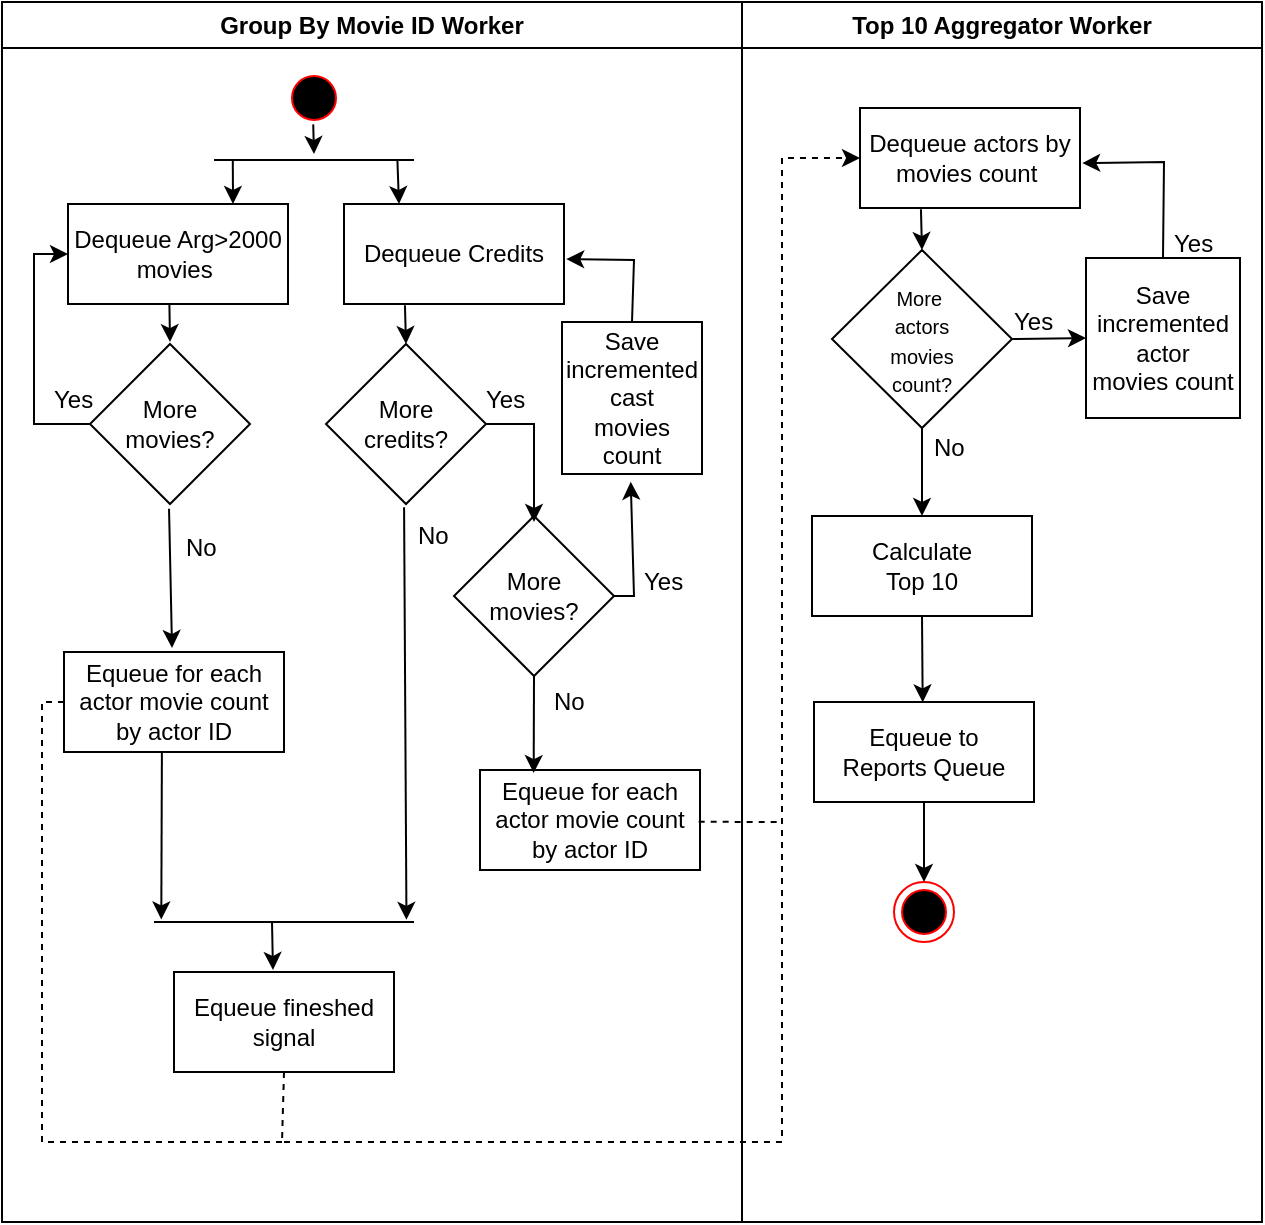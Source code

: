 <mxfile version="26.0.16" pages="3">
  <diagram name="4_Top_10_actors" id="FiuQ8svoyQ3CGZMIoXjR">
    <mxGraphModel dx="2261" dy="835" grid="1" gridSize="10" guides="1" tooltips="1" connect="1" arrows="1" fold="1" page="1" pageScale="1" pageWidth="827" pageHeight="1169" math="0" shadow="0">
      <root>
        <mxCell id="0" />
        <mxCell id="1" parent="0" />
        <mxCell id="JtXjp0ilDM0jRoYNNazb-1" value="Group By Movie ID Worker" style="swimlane;whiteSpace=wrap;html=1;" parent="1" vertex="1">
          <mxGeometry x="-720" y="60" width="370" height="610" as="geometry" />
        </mxCell>
        <mxCell id="JtXjp0ilDM0jRoYNNazb-3" value="" style="ellipse;html=1;shape=startState;fillColor=#000000;strokeColor=#ff0000;" parent="JtXjp0ilDM0jRoYNNazb-1" vertex="1">
          <mxGeometry x="141" y="33" width="30" height="30" as="geometry" />
        </mxCell>
        <mxCell id="JtXjp0ilDM0jRoYNNazb-7" value="" style="line;strokeWidth=1;fillColor=none;align=left;verticalAlign=middle;spacingTop=-1;spacingLeft=3;spacingRight=3;rotatable=0;labelPosition=right;points=[];portConstraint=eastwest;strokeColor=inherit;" parent="JtXjp0ilDM0jRoYNNazb-1" vertex="1">
          <mxGeometry x="106" y="75" width="100" height="8" as="geometry" />
        </mxCell>
        <mxCell id="JtXjp0ilDM0jRoYNNazb-9" value="" style="endArrow=classic;html=1;rounded=0;exitX=0.487;exitY=0.94;exitDx=0;exitDy=0;exitPerimeter=0;entryX=0.5;entryY=0.125;entryDx=0;entryDy=0;entryPerimeter=0;" parent="JtXjp0ilDM0jRoYNNazb-1" source="JtXjp0ilDM0jRoYNNazb-3" target="JtXjp0ilDM0jRoYNNazb-7" edge="1">
          <mxGeometry width="50" height="50" relative="1" as="geometry">
            <mxPoint x="186" y="180" as="sourcePoint" />
            <mxPoint x="236" y="130" as="targetPoint" />
          </mxGeometry>
        </mxCell>
        <mxCell id="JtXjp0ilDM0jRoYNNazb-10" value="Dequeue Arg&amp;gt;2000&lt;div&gt;movies&amp;nbsp;&lt;/div&gt;" style="html=1;whiteSpace=wrap;" parent="JtXjp0ilDM0jRoYNNazb-1" vertex="1">
          <mxGeometry x="33" y="101" width="110" height="50" as="geometry" />
        </mxCell>
        <mxCell id="JtXjp0ilDM0jRoYNNazb-11" value="Dequeue Credits" style="html=1;whiteSpace=wrap;" parent="JtXjp0ilDM0jRoYNNazb-1" vertex="1">
          <mxGeometry x="171" y="101" width="110" height="50" as="geometry" />
        </mxCell>
        <mxCell id="JtXjp0ilDM0jRoYNNazb-12" value="" style="endArrow=classic;html=1;rounded=0;exitX=0.094;exitY=0.5;exitDx=0;exitDy=0;exitPerimeter=0;entryX=0.75;entryY=0;entryDx=0;entryDy=0;" parent="JtXjp0ilDM0jRoYNNazb-1" source="JtXjp0ilDM0jRoYNNazb-7" target="JtXjp0ilDM0jRoYNNazb-10" edge="1">
          <mxGeometry width="50" height="50" relative="1" as="geometry">
            <mxPoint x="286" y="150" as="sourcePoint" />
            <mxPoint x="336" y="100" as="targetPoint" />
          </mxGeometry>
        </mxCell>
        <mxCell id="JtXjp0ilDM0jRoYNNazb-13" value="" style="endArrow=classic;html=1;rounded=0;entryX=0.25;entryY=0;entryDx=0;entryDy=0;exitX=0.927;exitY=0.519;exitDx=0;exitDy=0;exitPerimeter=0;" parent="JtXjp0ilDM0jRoYNNazb-1" target="JtXjp0ilDM0jRoYNNazb-11" edge="1">
          <mxGeometry width="50" height="50" relative="1" as="geometry">
            <mxPoint x="197.7" y="79.152" as="sourcePoint" />
            <mxPoint x="204" y="100" as="targetPoint" />
          </mxGeometry>
        </mxCell>
        <mxCell id="JtXjp0ilDM0jRoYNNazb-16" value="More&lt;br&gt;&lt;div&gt;&lt;span style=&quot;background-color: transparent; color: light-dark(rgb(0, 0, 0), rgb(255, 255, 255));&quot;&gt;credits?&lt;/span&gt;&lt;/div&gt;" style="rhombus;whiteSpace=wrap;html=1;" parent="JtXjp0ilDM0jRoYNNazb-1" vertex="1">
          <mxGeometry x="162" y="171" width="80" height="80" as="geometry" />
        </mxCell>
        <mxCell id="JtXjp0ilDM0jRoYNNazb-17" value="More&lt;div&gt;movies?&lt;/div&gt;" style="rhombus;whiteSpace=wrap;html=1;" parent="JtXjp0ilDM0jRoYNNazb-1" vertex="1">
          <mxGeometry x="44" y="171" width="80" height="80" as="geometry" />
        </mxCell>
        <mxCell id="JtXjp0ilDM0jRoYNNazb-15" value="" style="endArrow=classic;html=1;rounded=0;exitX=0.461;exitY=1.007;exitDx=0;exitDy=0;exitPerimeter=0;entryX=0.5;entryY=-0.012;entryDx=0;entryDy=0;entryPerimeter=0;" parent="JtXjp0ilDM0jRoYNNazb-1" source="JtXjp0ilDM0jRoYNNazb-10" target="JtXjp0ilDM0jRoYNNazb-17" edge="1">
          <mxGeometry width="50" height="50" relative="1" as="geometry">
            <mxPoint x="101" y="240" as="sourcePoint" />
            <mxPoint x="84" y="175.3" as="targetPoint" />
          </mxGeometry>
        </mxCell>
        <mxCell id="JtXjp0ilDM0jRoYNNazb-18" value="" style="endArrow=classic;html=1;rounded=0;exitX=0.277;exitY=1.012;exitDx=0;exitDy=0;exitPerimeter=0;entryX=0.5;entryY=0;entryDx=0;entryDy=0;" parent="JtXjp0ilDM0jRoYNNazb-1" source="JtXjp0ilDM0jRoYNNazb-11" target="JtXjp0ilDM0jRoYNNazb-16" edge="1">
          <mxGeometry width="50" height="50" relative="1" as="geometry">
            <mxPoint x="222.69" y="152" as="sourcePoint" />
            <mxPoint x="223.32" y="171" as="targetPoint" />
          </mxGeometry>
        </mxCell>
        <mxCell id="JtXjp0ilDM0jRoYNNazb-20" value="&lt;div&gt;Save&lt;/div&gt;incremented&lt;div&gt;cast&lt;/div&gt;&lt;div&gt;movies count&lt;/div&gt;" style="rounded=0;whiteSpace=wrap;html=1;" parent="JtXjp0ilDM0jRoYNNazb-1" vertex="1">
          <mxGeometry x="280" y="160" width="70" height="76" as="geometry" />
        </mxCell>
        <mxCell id="JtXjp0ilDM0jRoYNNazb-21" value="" style="endArrow=classic;html=1;rounded=0;exitX=1;exitY=0.5;exitDx=0;exitDy=0;entryX=0.491;entryY=1.051;entryDx=0;entryDy=0;entryPerimeter=0;" parent="JtXjp0ilDM0jRoYNNazb-1" source="JtXjp0ilDM0jRoYNNazb-24" target="JtXjp0ilDM0jRoYNNazb-20" edge="1">
          <mxGeometry width="50" height="50" relative="1" as="geometry">
            <mxPoint x="166" y="250" as="sourcePoint" />
            <mxPoint x="216" y="200" as="targetPoint" />
            <Array as="points">
              <mxPoint x="316" y="297" />
            </Array>
          </mxGeometry>
        </mxCell>
        <mxCell id="JtXjp0ilDM0jRoYNNazb-22" value="" style="endArrow=classic;html=1;rounded=0;exitX=0.5;exitY=0;exitDx=0;exitDy=0;entryX=1.01;entryY=0.551;entryDx=0;entryDy=0;entryPerimeter=0;" parent="JtXjp0ilDM0jRoYNNazb-1" source="JtXjp0ilDM0jRoYNNazb-20" target="JtXjp0ilDM0jRoYNNazb-11" edge="1">
          <mxGeometry width="50" height="50" relative="1" as="geometry">
            <mxPoint x="166" y="250" as="sourcePoint" />
            <mxPoint x="216" y="200" as="targetPoint" />
            <Array as="points">
              <mxPoint x="316" y="129" />
            </Array>
          </mxGeometry>
        </mxCell>
        <mxCell id="JtXjp0ilDM0jRoYNNazb-24" value="More&lt;div&gt;movies?&lt;/div&gt;" style="rhombus;whiteSpace=wrap;html=1;" parent="JtXjp0ilDM0jRoYNNazb-1" vertex="1">
          <mxGeometry x="226" y="257" width="80" height="80" as="geometry" />
        </mxCell>
        <mxCell id="JtXjp0ilDM0jRoYNNazb-26" value="Equeue for each actor movie count&lt;div&gt;by actor ID&lt;/div&gt;" style="html=1;whiteSpace=wrap;" parent="JtXjp0ilDM0jRoYNNazb-1" vertex="1">
          <mxGeometry x="31" y="325" width="110" height="50" as="geometry" />
        </mxCell>
        <mxCell id="JtXjp0ilDM0jRoYNNazb-27" value="" style="endArrow=classic;html=1;rounded=0;exitX=0.494;exitY=1.03;exitDx=0;exitDy=0;exitPerimeter=0;entryX=0.491;entryY=-0.04;entryDx=0;entryDy=0;entryPerimeter=0;" parent="JtXjp0ilDM0jRoYNNazb-1" source="JtXjp0ilDM0jRoYNNazb-17" target="JtXjp0ilDM0jRoYNNazb-26" edge="1">
          <mxGeometry width="50" height="50" relative="1" as="geometry">
            <mxPoint x="216" y="320" as="sourcePoint" />
            <mxPoint x="266" y="270" as="targetPoint" />
          </mxGeometry>
        </mxCell>
        <mxCell id="JtXjp0ilDM0jRoYNNazb-28" value="" style="endArrow=classic;html=1;rounded=0;exitX=0;exitY=0.5;exitDx=0;exitDy=0;entryX=0;entryY=0.5;entryDx=0;entryDy=0;" parent="JtXjp0ilDM0jRoYNNazb-1" source="JtXjp0ilDM0jRoYNNazb-17" target="JtXjp0ilDM0jRoYNNazb-10" edge="1">
          <mxGeometry width="50" height="50" relative="1" as="geometry">
            <mxPoint x="156" y="230" as="sourcePoint" />
            <mxPoint x="206" y="180" as="targetPoint" />
            <Array as="points">
              <mxPoint x="16" y="211" />
              <mxPoint x="16" y="126" />
            </Array>
          </mxGeometry>
        </mxCell>
        <mxCell id="JtXjp0ilDM0jRoYNNazb-29" value="" style="endArrow=classic;html=1;rounded=0;exitX=1;exitY=0.5;exitDx=0;exitDy=0;" parent="JtXjp0ilDM0jRoYNNazb-1" source="JtXjp0ilDM0jRoYNNazb-16" edge="1">
          <mxGeometry width="50" height="50" relative="1" as="geometry">
            <mxPoint x="166" y="290" as="sourcePoint" />
            <mxPoint x="266" y="260" as="targetPoint" />
            <Array as="points">
              <mxPoint x="266" y="211" />
            </Array>
          </mxGeometry>
        </mxCell>
        <mxCell id="JtXjp0ilDM0jRoYNNazb-30" value="Equeue for each actor movie count&lt;div&gt;by actor ID&lt;/div&gt;" style="html=1;whiteSpace=wrap;" parent="JtXjp0ilDM0jRoYNNazb-1" vertex="1">
          <mxGeometry x="239" y="384" width="110" height="50" as="geometry" />
        </mxCell>
        <mxCell id="JtXjp0ilDM0jRoYNNazb-31" value="" style="endArrow=classic;html=1;rounded=0;exitX=0.5;exitY=1;exitDx=0;exitDy=0;entryX=0.244;entryY=0.031;entryDx=0;entryDy=0;entryPerimeter=0;" parent="JtXjp0ilDM0jRoYNNazb-1" target="JtXjp0ilDM0jRoYNNazb-30" edge="1">
          <mxGeometry width="50" height="50" relative="1" as="geometry">
            <mxPoint x="266" y="337" as="sourcePoint" />
            <mxPoint x="253.5" y="387" as="targetPoint" />
          </mxGeometry>
        </mxCell>
        <mxCell id="JtXjp0ilDM0jRoYNNazb-33" value="" style="endArrow=classic;html=1;rounded=0;exitX=0.445;exitY=0.999;exitDx=0;exitDy=0;exitPerimeter=0;entryX=0.028;entryY=0.343;entryDx=0;entryDy=0;entryPerimeter=0;" parent="JtXjp0ilDM0jRoYNNazb-1" source="JtXjp0ilDM0jRoYNNazb-26" target="JtXjp0ilDM0jRoYNNazb-34" edge="1">
          <mxGeometry width="50" height="50" relative="1" as="geometry">
            <mxPoint x="79.24" y="437" as="sourcePoint" />
            <mxPoint x="76" y="450" as="targetPoint" />
          </mxGeometry>
        </mxCell>
        <mxCell id="JtXjp0ilDM0jRoYNNazb-34" value="" style="line;strokeWidth=1;fillColor=none;align=left;verticalAlign=middle;spacingTop=-1;spacingLeft=3;spacingRight=3;rotatable=0;labelPosition=right;points=[];portConstraint=eastwest;strokeColor=inherit;" parent="JtXjp0ilDM0jRoYNNazb-1" vertex="1">
          <mxGeometry x="76" y="456" width="130" height="8" as="geometry" />
        </mxCell>
        <mxCell id="JtXjp0ilDM0jRoYNNazb-32" value="" style="endArrow=classic;html=1;rounded=0;exitX=0.488;exitY=1.021;exitDx=0;exitDy=0;exitPerimeter=0;entryX=0.971;entryY=0.363;entryDx=0;entryDy=0;entryPerimeter=0;" parent="JtXjp0ilDM0jRoYNNazb-1" source="JtXjp0ilDM0jRoYNNazb-16" target="JtXjp0ilDM0jRoYNNazb-34" edge="1">
          <mxGeometry width="50" height="50" relative="1" as="geometry">
            <mxPoint x="186" y="370" as="sourcePoint" />
            <mxPoint x="202" y="460.46" as="targetPoint" />
          </mxGeometry>
        </mxCell>
        <mxCell id="JtXjp0ilDM0jRoYNNazb-35" value="Equeue fineshed&lt;br&gt;&lt;div&gt;signal&lt;/div&gt;" style="html=1;whiteSpace=wrap;" parent="JtXjp0ilDM0jRoYNNazb-1" vertex="1">
          <mxGeometry x="86" y="485" width="110" height="50" as="geometry" />
        </mxCell>
        <mxCell id="JtXjp0ilDM0jRoYNNazb-36" value="" style="endArrow=classic;html=1;rounded=0;entryX=0.45;entryY=-0.02;entryDx=0;entryDy=0;entryPerimeter=0;" parent="JtXjp0ilDM0jRoYNNazb-1" edge="1">
          <mxGeometry width="50" height="50" relative="1" as="geometry">
            <mxPoint x="135" y="460" as="sourcePoint" />
            <mxPoint x="135.5" y="484.0" as="targetPoint" />
          </mxGeometry>
        </mxCell>
        <mxCell id="JtXjp0ilDM0jRoYNNazb-58" value="Yes" style="text;strokeColor=none;fillColor=none;align=left;verticalAlign=middle;spacingLeft=4;spacingRight=4;overflow=hidden;points=[[0,0.5],[1,0.5]];portConstraint=eastwest;rotatable=0;whiteSpace=wrap;html=1;" parent="JtXjp0ilDM0jRoYNNazb-1" vertex="1">
          <mxGeometry x="236" y="189.5" width="34" height="17" as="geometry" />
        </mxCell>
        <mxCell id="JtXjp0ilDM0jRoYNNazb-59" value="Yes" style="text;strokeColor=none;fillColor=none;align=left;verticalAlign=middle;spacingLeft=4;spacingRight=4;overflow=hidden;points=[[0,0.5],[1,0.5]];portConstraint=eastwest;rotatable=0;whiteSpace=wrap;html=1;" parent="JtXjp0ilDM0jRoYNNazb-1" vertex="1">
          <mxGeometry x="315" y="280" width="34" height="17" as="geometry" />
        </mxCell>
        <mxCell id="JtXjp0ilDM0jRoYNNazb-60" value="Yes" style="text;strokeColor=none;fillColor=none;align=left;verticalAlign=middle;spacingLeft=4;spacingRight=4;overflow=hidden;points=[[0,0.5],[1,0.5]];portConstraint=eastwest;rotatable=0;whiteSpace=wrap;html=1;" parent="JtXjp0ilDM0jRoYNNazb-1" vertex="1">
          <mxGeometry x="20" y="189.5" width="34" height="17" as="geometry" />
        </mxCell>
        <mxCell id="JtXjp0ilDM0jRoYNNazb-64" value="No" style="text;strokeColor=none;fillColor=none;align=left;verticalAlign=middle;spacingLeft=4;spacingRight=4;overflow=hidden;points=[[0,0.5],[1,0.5]];portConstraint=eastwest;rotatable=0;whiteSpace=wrap;html=1;" parent="JtXjp0ilDM0jRoYNNazb-1" vertex="1">
          <mxGeometry x="270" y="340" width="34" height="17" as="geometry" />
        </mxCell>
        <mxCell id="JtXjp0ilDM0jRoYNNazb-65" value="No" style="text;strokeColor=none;fillColor=none;align=left;verticalAlign=middle;spacingLeft=4;spacingRight=4;overflow=hidden;points=[[0,0.5],[1,0.5]];portConstraint=eastwest;rotatable=0;whiteSpace=wrap;html=1;" parent="JtXjp0ilDM0jRoYNNazb-1" vertex="1">
          <mxGeometry x="202" y="257" width="34" height="17" as="geometry" />
        </mxCell>
        <mxCell id="JtXjp0ilDM0jRoYNNazb-66" value="No" style="text;strokeColor=none;fillColor=none;align=left;verticalAlign=middle;spacingLeft=4;spacingRight=4;overflow=hidden;points=[[0,0.5],[1,0.5]];portConstraint=eastwest;rotatable=0;whiteSpace=wrap;html=1;" parent="JtXjp0ilDM0jRoYNNazb-1" vertex="1">
          <mxGeometry x="86" y="263" width="34" height="17" as="geometry" />
        </mxCell>
        <mxCell id="JtXjp0ilDM0jRoYNNazb-37" value="Top 10 Aggregator Worker" style="swimlane;whiteSpace=wrap;html=1;startSize=23;" parent="1" vertex="1">
          <mxGeometry x="-350" y="60" width="260" height="610" as="geometry" />
        </mxCell>
        <mxCell id="JtXjp0ilDM0jRoYNNazb-39" value="Dequeue actors by movies count&amp;nbsp;" style="html=1;whiteSpace=wrap;" parent="JtXjp0ilDM0jRoYNNazb-37" vertex="1">
          <mxGeometry x="59" y="53" width="110" height="50" as="geometry" />
        </mxCell>
        <mxCell id="JtXjp0ilDM0jRoYNNazb-40" value="&lt;font style=&quot;font-size: 10px;&quot;&gt;More&amp;nbsp;&lt;/font&gt;&lt;div&gt;&lt;font style=&quot;font-size: 10px;&quot;&gt;actors&lt;br&gt;&lt;/font&gt;&lt;div&gt;&lt;font style=&quot;font-size: 10px;&quot;&gt;movies&lt;/font&gt;&lt;/div&gt;&lt;div&gt;&lt;font style=&quot;font-size: 10px;&quot;&gt;count?&lt;/font&gt;&lt;/div&gt;&lt;/div&gt;" style="rhombus;whiteSpace=wrap;html=1;" parent="JtXjp0ilDM0jRoYNNazb-37" vertex="1">
          <mxGeometry x="45" y="124" width="90" height="89" as="geometry" />
        </mxCell>
        <mxCell id="JtXjp0ilDM0jRoYNNazb-41" value="" style="endArrow=classic;html=1;rounded=0;exitX=0.277;exitY=1.012;exitDx=0;exitDy=0;exitPerimeter=0;entryX=0.5;entryY=0;entryDx=0;entryDy=0;" parent="JtXjp0ilDM0jRoYNNazb-37" source="JtXjp0ilDM0jRoYNNazb-39" target="JtXjp0ilDM0jRoYNNazb-40" edge="1">
          <mxGeometry width="50" height="50" relative="1" as="geometry">
            <mxPoint x="110.69" y="102" as="sourcePoint" />
            <mxPoint x="111.32" y="121" as="targetPoint" />
          </mxGeometry>
        </mxCell>
        <mxCell id="JtXjp0ilDM0jRoYNNazb-42" value="Save incremented&lt;div&gt;actor&lt;/div&gt;&lt;div&gt;movies count&lt;/div&gt;" style="rounded=0;whiteSpace=wrap;html=1;" parent="JtXjp0ilDM0jRoYNNazb-37" vertex="1">
          <mxGeometry x="172" y="128" width="77" height="80" as="geometry" />
        </mxCell>
        <mxCell id="JtXjp0ilDM0jRoYNNazb-44" value="" style="endArrow=classic;html=1;rounded=0;exitX=0.5;exitY=0;exitDx=0;exitDy=0;entryX=1.01;entryY=0.551;entryDx=0;entryDy=0;entryPerimeter=0;" parent="JtXjp0ilDM0jRoYNNazb-37" source="JtXjp0ilDM0jRoYNNazb-42" target="JtXjp0ilDM0jRoYNNazb-39" edge="1">
          <mxGeometry width="50" height="50" relative="1" as="geometry">
            <mxPoint x="54" y="200" as="sourcePoint" />
            <mxPoint x="104" y="150" as="targetPoint" />
            <Array as="points">
              <mxPoint x="211" y="80" />
            </Array>
          </mxGeometry>
        </mxCell>
        <mxCell id="JtXjp0ilDM0jRoYNNazb-47" value="Calculate&lt;div&gt;Top 10&lt;/div&gt;" style="html=1;whiteSpace=wrap;" parent="JtXjp0ilDM0jRoYNNazb-37" vertex="1">
          <mxGeometry x="35" y="257" width="110" height="50" as="geometry" />
        </mxCell>
        <mxCell id="JtXjp0ilDM0jRoYNNazb-49" value="" style="endArrow=classic;html=1;rounded=0;exitX=1;exitY=0.5;exitDx=0;exitDy=0;entryX=0;entryY=0.5;entryDx=0;entryDy=0;" parent="JtXjp0ilDM0jRoYNNazb-37" source="JtXjp0ilDM0jRoYNNazb-40" target="JtXjp0ilDM0jRoYNNazb-42" edge="1">
          <mxGeometry width="50" height="50" relative="1" as="geometry">
            <mxPoint x="-100" y="280" as="sourcePoint" />
            <mxPoint x="-50" y="230" as="targetPoint" />
          </mxGeometry>
        </mxCell>
        <mxCell id="JtXjp0ilDM0jRoYNNazb-50" value="" style="endArrow=classic;html=1;rounded=0;exitX=0.5;exitY=1;exitDx=0;exitDy=0;entryX=0.5;entryY=0;entryDx=0;entryDy=0;" parent="JtXjp0ilDM0jRoYNNazb-37" source="JtXjp0ilDM0jRoYNNazb-40" target="JtXjp0ilDM0jRoYNNazb-47" edge="1">
          <mxGeometry width="50" height="50" relative="1" as="geometry">
            <mxPoint x="-100" y="280" as="sourcePoint" />
            <mxPoint x="-50" y="230" as="targetPoint" />
          </mxGeometry>
        </mxCell>
        <mxCell id="JtXjp0ilDM0jRoYNNazb-51" value="Equeue to&lt;div&gt;Reports Queue&lt;/div&gt;" style="html=1;whiteSpace=wrap;" parent="JtXjp0ilDM0jRoYNNazb-37" vertex="1">
          <mxGeometry x="36" y="350" width="110" height="50" as="geometry" />
        </mxCell>
        <mxCell id="JtXjp0ilDM0jRoYNNazb-52" value="" style="endArrow=classic;html=1;rounded=0;exitX=0.5;exitY=1;exitDx=0;exitDy=0;entryX=0.494;entryY=0.004;entryDx=0;entryDy=0;entryPerimeter=0;" parent="JtXjp0ilDM0jRoYNNazb-37" source="JtXjp0ilDM0jRoYNNazb-47" target="JtXjp0ilDM0jRoYNNazb-51" edge="1">
          <mxGeometry width="50" height="50" relative="1" as="geometry">
            <mxPoint x="111" y="300" as="sourcePoint" />
            <mxPoint x="161" y="250" as="targetPoint" />
          </mxGeometry>
        </mxCell>
        <mxCell id="JtXjp0ilDM0jRoYNNazb-53" value="" style="ellipse;html=1;shape=endState;fillColor=#000000;strokeColor=#ff0000;" parent="JtXjp0ilDM0jRoYNNazb-37" vertex="1">
          <mxGeometry x="76" y="440" width="30" height="30" as="geometry" />
        </mxCell>
        <mxCell id="JtXjp0ilDM0jRoYNNazb-54" value="" style="endArrow=classic;html=1;rounded=0;exitX=0.5;exitY=1;exitDx=0;exitDy=0;entryX=0.5;entryY=0;entryDx=0;entryDy=0;" parent="JtXjp0ilDM0jRoYNNazb-37" source="JtXjp0ilDM0jRoYNNazb-51" target="JtXjp0ilDM0jRoYNNazb-53" edge="1">
          <mxGeometry width="50" height="50" relative="1" as="geometry">
            <mxPoint x="81" y="290" as="sourcePoint" />
            <mxPoint x="131" y="240" as="targetPoint" />
          </mxGeometry>
        </mxCell>
        <mxCell id="JtXjp0ilDM0jRoYNNazb-61" value="Yes" style="text;strokeColor=none;fillColor=none;align=left;verticalAlign=middle;spacingLeft=4;spacingRight=4;overflow=hidden;points=[[0,0.5],[1,0.5]];portConstraint=eastwest;rotatable=0;whiteSpace=wrap;html=1;" parent="JtXjp0ilDM0jRoYNNazb-37" vertex="1">
          <mxGeometry x="130" y="150" width="34" height="17" as="geometry" />
        </mxCell>
        <mxCell id="JtXjp0ilDM0jRoYNNazb-62" value="Yes" style="text;strokeColor=none;fillColor=none;align=left;verticalAlign=middle;spacingLeft=4;spacingRight=4;overflow=hidden;points=[[0,0.5],[1,0.5]];portConstraint=eastwest;rotatable=0;whiteSpace=wrap;html=1;" parent="JtXjp0ilDM0jRoYNNazb-37" vertex="1">
          <mxGeometry x="210" y="111" width="34" height="17" as="geometry" />
        </mxCell>
        <mxCell id="JtXjp0ilDM0jRoYNNazb-63" value="No" style="text;strokeColor=none;fillColor=none;align=left;verticalAlign=middle;spacingLeft=4;spacingRight=4;overflow=hidden;points=[[0,0.5],[1,0.5]];portConstraint=eastwest;rotatable=0;whiteSpace=wrap;html=1;" parent="JtXjp0ilDM0jRoYNNazb-37" vertex="1">
          <mxGeometry x="90" y="213" width="34" height="17" as="geometry" />
        </mxCell>
        <mxCell id="JtXjp0ilDM0jRoYNNazb-55" value="" style="endArrow=classic;html=1;rounded=0;exitX=0.5;exitY=1;exitDx=0;exitDy=0;entryX=0;entryY=0.5;entryDx=0;entryDy=0;dashed=1;" parent="1" source="JtXjp0ilDM0jRoYNNazb-35" target="JtXjp0ilDM0jRoYNNazb-39" edge="1">
          <mxGeometry width="50" height="50" relative="1" as="geometry">
            <mxPoint x="-280" y="600" as="sourcePoint" />
            <mxPoint x="-230" y="550" as="targetPoint" />
            <Array as="points">
              <mxPoint x="-580" y="630" />
              <mxPoint x="-330" y="630" />
              <mxPoint x="-330" y="138" />
            </Array>
          </mxGeometry>
        </mxCell>
        <mxCell id="JtXjp0ilDM0jRoYNNazb-56" value="" style="endArrow=none;html=1;rounded=0;exitX=0;exitY=0.5;exitDx=0;exitDy=0;startFill=0;dashed=1;" parent="1" source="JtXjp0ilDM0jRoYNNazb-26" edge="1">
          <mxGeometry width="50" height="50" relative="1" as="geometry">
            <mxPoint x="-280" y="550" as="sourcePoint" />
            <mxPoint x="-580" y="630" as="targetPoint" />
            <Array as="points">
              <mxPoint x="-700" y="410" />
              <mxPoint x="-700" y="630" />
            </Array>
          </mxGeometry>
        </mxCell>
        <mxCell id="JtXjp0ilDM0jRoYNNazb-57" value="" style="endArrow=none;dashed=1;html=1;rounded=0;exitX=0.994;exitY=0.518;exitDx=0;exitDy=0;exitPerimeter=0;" parent="1" source="JtXjp0ilDM0jRoYNNazb-30" edge="1">
          <mxGeometry width="50" height="50" relative="1" as="geometry">
            <mxPoint x="-370" y="470" as="sourcePoint" />
            <mxPoint x="-330" y="470" as="targetPoint" />
          </mxGeometry>
        </mxCell>
      </root>
    </mxGraphModel>
  </diagram>
  <diagram id="Y-M8EGGlBib9hBAzG8T0" name="3_Bottom_y_Top_Ratings">
    <mxGraphModel dx="2261" dy="835" grid="1" gridSize="10" guides="1" tooltips="1" connect="1" arrows="1" fold="1" page="1" pageScale="1" pageWidth="827" pageHeight="1169" math="0" shadow="0">
      <root>
        <mxCell id="0" />
        <mxCell id="1" parent="0" />
        <mxCell id="im_YJyTrQw4Tyn21Mxfv-1" value="Group By Movie ID Worker" style="swimlane;whiteSpace=wrap;html=1;" parent="1" vertex="1">
          <mxGeometry x="-720" y="60" width="370" height="590" as="geometry" />
        </mxCell>
        <mxCell id="im_YJyTrQw4Tyn21Mxfv-2" value="" style="ellipse;html=1;shape=startState;fillColor=#000000;strokeColor=#ff0000;" parent="im_YJyTrQw4Tyn21Mxfv-1" vertex="1">
          <mxGeometry x="141" y="33" width="30" height="30" as="geometry" />
        </mxCell>
        <mxCell id="im_YJyTrQw4Tyn21Mxfv-3" value="" style="line;strokeWidth=1;fillColor=none;align=left;verticalAlign=middle;spacingTop=-1;spacingLeft=3;spacingRight=3;rotatable=0;labelPosition=right;points=[];portConstraint=eastwest;strokeColor=inherit;" parent="im_YJyTrQw4Tyn21Mxfv-1" vertex="1">
          <mxGeometry x="106" y="75" width="100" height="8" as="geometry" />
        </mxCell>
        <mxCell id="im_YJyTrQw4Tyn21Mxfv-4" value="" style="endArrow=classic;html=1;rounded=0;exitX=0.487;exitY=0.94;exitDx=0;exitDy=0;exitPerimeter=0;entryX=0.5;entryY=0.125;entryDx=0;entryDy=0;entryPerimeter=0;" parent="im_YJyTrQw4Tyn21Mxfv-1" source="im_YJyTrQw4Tyn21Mxfv-2" target="im_YJyTrQw4Tyn21Mxfv-3" edge="1">
          <mxGeometry width="50" height="50" relative="1" as="geometry">
            <mxPoint x="186" y="180" as="sourcePoint" />
            <mxPoint x="236" y="130" as="targetPoint" />
          </mxGeometry>
        </mxCell>
        <mxCell id="im_YJyTrQw4Tyn21Mxfv-5" value="Dequeue Ratings" style="html=1;whiteSpace=wrap;" parent="im_YJyTrQw4Tyn21Mxfv-1" vertex="1">
          <mxGeometry x="33" y="101" width="110" height="50" as="geometry" />
        </mxCell>
        <mxCell id="im_YJyTrQw4Tyn21Mxfv-6" value="Dequeue Arg&amp;gt;=2000&lt;br&gt;&lt;span style=&quot;background-color: transparent; color: light-dark(rgb(0, 0, 0), rgb(255, 255, 255));&quot;&gt;movies&amp;nbsp;&lt;/span&gt;" style="html=1;whiteSpace=wrap;" parent="im_YJyTrQw4Tyn21Mxfv-1" vertex="1">
          <mxGeometry x="171" y="101" width="110" height="50" as="geometry" />
        </mxCell>
        <mxCell id="im_YJyTrQw4Tyn21Mxfv-7" value="" style="endArrow=classic;html=1;rounded=0;exitX=0.094;exitY=0.5;exitDx=0;exitDy=0;exitPerimeter=0;entryX=0.75;entryY=0;entryDx=0;entryDy=0;" parent="im_YJyTrQw4Tyn21Mxfv-1" source="im_YJyTrQw4Tyn21Mxfv-3" target="im_YJyTrQw4Tyn21Mxfv-5" edge="1">
          <mxGeometry width="50" height="50" relative="1" as="geometry">
            <mxPoint x="286" y="150" as="sourcePoint" />
            <mxPoint x="336" y="100" as="targetPoint" />
          </mxGeometry>
        </mxCell>
        <mxCell id="im_YJyTrQw4Tyn21Mxfv-8" value="" style="endArrow=classic;html=1;rounded=0;entryX=0.25;entryY=0;entryDx=0;entryDy=0;exitX=0.927;exitY=0.519;exitDx=0;exitDy=0;exitPerimeter=0;" parent="im_YJyTrQw4Tyn21Mxfv-1" target="im_YJyTrQw4Tyn21Mxfv-6" edge="1">
          <mxGeometry width="50" height="50" relative="1" as="geometry">
            <mxPoint x="197.7" y="79.152" as="sourcePoint" />
            <mxPoint x="204" y="100" as="targetPoint" />
          </mxGeometry>
        </mxCell>
        <mxCell id="im_YJyTrQw4Tyn21Mxfv-9" value="&lt;div&gt;&lt;span style=&quot;background-color: transparent; color: light-dark(rgb(0, 0, 0), rgb(255, 255, 255));&quot;&gt;More&amp;nbsp;&lt;/span&gt;&lt;/div&gt;&lt;div&gt;&lt;span style=&quot;background-color: transparent; color: light-dark(rgb(0, 0, 0), rgb(255, 255, 255));&quot;&gt;movies?&lt;/span&gt;&lt;/div&gt;" style="rhombus;whiteSpace=wrap;html=1;" parent="im_YJyTrQw4Tyn21Mxfv-1" vertex="1">
          <mxGeometry x="162" y="171" width="80" height="80" as="geometry" />
        </mxCell>
        <mxCell id="im_YJyTrQw4Tyn21Mxfv-10" value="More&lt;div&gt;ratings?&lt;/div&gt;" style="rhombus;whiteSpace=wrap;html=1;" parent="im_YJyTrQw4Tyn21Mxfv-1" vertex="1">
          <mxGeometry x="44" y="171" width="80" height="80" as="geometry" />
        </mxCell>
        <mxCell id="im_YJyTrQw4Tyn21Mxfv-11" value="" style="endArrow=classic;html=1;rounded=0;exitX=0.461;exitY=1.007;exitDx=0;exitDy=0;exitPerimeter=0;entryX=0.5;entryY=-0.012;entryDx=0;entryDy=0;entryPerimeter=0;" parent="im_YJyTrQw4Tyn21Mxfv-1" source="im_YJyTrQw4Tyn21Mxfv-5" target="im_YJyTrQw4Tyn21Mxfv-10" edge="1">
          <mxGeometry width="50" height="50" relative="1" as="geometry">
            <mxPoint x="101" y="240" as="sourcePoint" />
            <mxPoint x="84" y="175.3" as="targetPoint" />
          </mxGeometry>
        </mxCell>
        <mxCell id="im_YJyTrQw4Tyn21Mxfv-12" value="" style="endArrow=classic;html=1;rounded=0;exitX=0.277;exitY=1.012;exitDx=0;exitDy=0;exitPerimeter=0;entryX=0.5;entryY=0;entryDx=0;entryDy=0;" parent="im_YJyTrQw4Tyn21Mxfv-1" source="im_YJyTrQw4Tyn21Mxfv-6" target="im_YJyTrQw4Tyn21Mxfv-9" edge="1">
          <mxGeometry width="50" height="50" relative="1" as="geometry">
            <mxPoint x="222.69" y="152" as="sourcePoint" />
            <mxPoint x="223.32" y="171" as="targetPoint" />
          </mxGeometry>
        </mxCell>
        <mxCell id="im_YJyTrQw4Tyn21Mxfv-13" value="&lt;div&gt;Recalculate average&lt;/div&gt;&lt;div&gt;movie&amp;nbsp;&lt;/div&gt;&lt;div&gt;rating&lt;/div&gt;&lt;div&gt;and save&lt;/div&gt;" style="rounded=0;whiteSpace=wrap;html=1;" parent="im_YJyTrQw4Tyn21Mxfv-1" vertex="1">
          <mxGeometry x="280" y="160" width="70" height="76" as="geometry" />
        </mxCell>
        <mxCell id="im_YJyTrQw4Tyn21Mxfv-14" value="" style="endArrow=classic;html=1;rounded=0;exitX=1;exitY=0.5;exitDx=0;exitDy=0;entryX=0.491;entryY=1.051;entryDx=0;entryDy=0;entryPerimeter=0;" parent="im_YJyTrQw4Tyn21Mxfv-1" source="im_YJyTrQw4Tyn21Mxfv-16" target="im_YJyTrQw4Tyn21Mxfv-13" edge="1">
          <mxGeometry width="50" height="50" relative="1" as="geometry">
            <mxPoint x="166" y="250" as="sourcePoint" />
            <mxPoint x="216" y="200" as="targetPoint" />
            <Array as="points">
              <mxPoint x="316" y="297" />
            </Array>
          </mxGeometry>
        </mxCell>
        <mxCell id="im_YJyTrQw4Tyn21Mxfv-15" value="" style="endArrow=classic;html=1;rounded=0;exitX=0.5;exitY=0;exitDx=0;exitDy=0;entryX=1.01;entryY=0.551;entryDx=0;entryDy=0;entryPerimeter=0;" parent="im_YJyTrQw4Tyn21Mxfv-1" source="im_YJyTrQw4Tyn21Mxfv-13" target="im_YJyTrQw4Tyn21Mxfv-6" edge="1">
          <mxGeometry width="50" height="50" relative="1" as="geometry">
            <mxPoint x="166" y="250" as="sourcePoint" />
            <mxPoint x="216" y="200" as="targetPoint" />
            <Array as="points">
              <mxPoint x="316" y="129" />
            </Array>
          </mxGeometry>
        </mxCell>
        <mxCell id="im_YJyTrQw4Tyn21Mxfv-16" value="More&lt;div&gt;ratings?&lt;/div&gt;" style="rhombus;whiteSpace=wrap;html=1;" parent="im_YJyTrQw4Tyn21Mxfv-1" vertex="1">
          <mxGeometry x="226" y="257" width="80" height="80" as="geometry" />
        </mxCell>
        <mxCell id="im_YJyTrQw4Tyn21Mxfv-17" value="Equeue for each movie average rating&amp;nbsp;&lt;span style=&quot;background-color: transparent; color: light-dark(rgb(0, 0, 0), rgb(255, 255, 255));&quot;&gt;by movie ID&lt;/span&gt;" style="html=1;whiteSpace=wrap;" parent="im_YJyTrQw4Tyn21Mxfv-1" vertex="1">
          <mxGeometry x="31" y="325" width="110" height="50" as="geometry" />
        </mxCell>
        <mxCell id="im_YJyTrQw4Tyn21Mxfv-18" value="" style="endArrow=classic;html=1;rounded=0;exitX=0.494;exitY=1.03;exitDx=0;exitDy=0;exitPerimeter=0;entryX=0.491;entryY=-0.04;entryDx=0;entryDy=0;entryPerimeter=0;" parent="im_YJyTrQw4Tyn21Mxfv-1" source="im_YJyTrQw4Tyn21Mxfv-10" target="im_YJyTrQw4Tyn21Mxfv-17" edge="1">
          <mxGeometry width="50" height="50" relative="1" as="geometry">
            <mxPoint x="216" y="320" as="sourcePoint" />
            <mxPoint x="266" y="270" as="targetPoint" />
          </mxGeometry>
        </mxCell>
        <mxCell id="im_YJyTrQw4Tyn21Mxfv-19" value="" style="endArrow=classic;html=1;rounded=0;exitX=0;exitY=0.5;exitDx=0;exitDy=0;entryX=0;entryY=0.5;entryDx=0;entryDy=0;" parent="im_YJyTrQw4Tyn21Mxfv-1" source="im_YJyTrQw4Tyn21Mxfv-10" target="im_YJyTrQw4Tyn21Mxfv-5" edge="1">
          <mxGeometry width="50" height="50" relative="1" as="geometry">
            <mxPoint x="156" y="230" as="sourcePoint" />
            <mxPoint x="206" y="180" as="targetPoint" />
            <Array as="points">
              <mxPoint x="16" y="211" />
              <mxPoint x="16" y="126" />
            </Array>
          </mxGeometry>
        </mxCell>
        <mxCell id="im_YJyTrQw4Tyn21Mxfv-20" value="" style="endArrow=classic;html=1;rounded=0;exitX=1;exitY=0.5;exitDx=0;exitDy=0;" parent="im_YJyTrQw4Tyn21Mxfv-1" source="im_YJyTrQw4Tyn21Mxfv-9" edge="1">
          <mxGeometry width="50" height="50" relative="1" as="geometry">
            <mxPoint x="166" y="290" as="sourcePoint" />
            <mxPoint x="266" y="260" as="targetPoint" />
            <Array as="points">
              <mxPoint x="266" y="211" />
            </Array>
          </mxGeometry>
        </mxCell>
        <mxCell id="im_YJyTrQw4Tyn21Mxfv-21" value="Equeue for each movie average rating&amp;nbsp;&lt;span style=&quot;color: light-dark(rgb(0, 0, 0), rgb(255, 255, 255)); background-color: transparent;&quot;&gt;by movie ID&lt;/span&gt;" style="html=1;whiteSpace=wrap;" parent="im_YJyTrQw4Tyn21Mxfv-1" vertex="1">
          <mxGeometry x="239" y="384" width="110" height="50" as="geometry" />
        </mxCell>
        <mxCell id="im_YJyTrQw4Tyn21Mxfv-22" value="" style="endArrow=classic;html=1;rounded=0;exitX=0.5;exitY=1;exitDx=0;exitDy=0;entryX=0.244;entryY=0.031;entryDx=0;entryDy=0;entryPerimeter=0;" parent="im_YJyTrQw4Tyn21Mxfv-1" target="im_YJyTrQw4Tyn21Mxfv-21" edge="1">
          <mxGeometry width="50" height="50" relative="1" as="geometry">
            <mxPoint x="266" y="337" as="sourcePoint" />
            <mxPoint x="253.5" y="387" as="targetPoint" />
          </mxGeometry>
        </mxCell>
        <mxCell id="im_YJyTrQw4Tyn21Mxfv-23" value="" style="endArrow=classic;html=1;rounded=0;exitX=0.445;exitY=0.999;exitDx=0;exitDy=0;exitPerimeter=0;entryX=0.028;entryY=0.343;entryDx=0;entryDy=0;entryPerimeter=0;" parent="im_YJyTrQw4Tyn21Mxfv-1" source="im_YJyTrQw4Tyn21Mxfv-17" target="im_YJyTrQw4Tyn21Mxfv-24" edge="1">
          <mxGeometry width="50" height="50" relative="1" as="geometry">
            <mxPoint x="79.24" y="437" as="sourcePoint" />
            <mxPoint x="76" y="450" as="targetPoint" />
          </mxGeometry>
        </mxCell>
        <mxCell id="im_YJyTrQw4Tyn21Mxfv-24" value="" style="line;strokeWidth=1;fillColor=none;align=left;verticalAlign=middle;spacingTop=-1;spacingLeft=3;spacingRight=3;rotatable=0;labelPosition=right;points=[];portConstraint=eastwest;strokeColor=inherit;" parent="im_YJyTrQw4Tyn21Mxfv-1" vertex="1">
          <mxGeometry x="76" y="456" width="130" height="8" as="geometry" />
        </mxCell>
        <mxCell id="im_YJyTrQw4Tyn21Mxfv-25" value="" style="endArrow=classic;html=1;rounded=0;exitX=0.488;exitY=1.021;exitDx=0;exitDy=0;exitPerimeter=0;entryX=0.971;entryY=0.363;entryDx=0;entryDy=0;entryPerimeter=0;" parent="im_YJyTrQw4Tyn21Mxfv-1" source="im_YJyTrQw4Tyn21Mxfv-9" target="im_YJyTrQw4Tyn21Mxfv-24" edge="1">
          <mxGeometry width="50" height="50" relative="1" as="geometry">
            <mxPoint x="186" y="370" as="sourcePoint" />
            <mxPoint x="202" y="460.46" as="targetPoint" />
          </mxGeometry>
        </mxCell>
        <mxCell id="im_YJyTrQw4Tyn21Mxfv-26" value="Equeue fineshed&lt;br&gt;&lt;div&gt;signal&lt;/div&gt;" style="html=1;whiteSpace=wrap;" parent="im_YJyTrQw4Tyn21Mxfv-1" vertex="1">
          <mxGeometry x="86" y="485" width="110" height="50" as="geometry" />
        </mxCell>
        <mxCell id="im_YJyTrQw4Tyn21Mxfv-27" value="" style="endArrow=classic;html=1;rounded=0;entryX=0.45;entryY=-0.02;entryDx=0;entryDy=0;entryPerimeter=0;" parent="im_YJyTrQw4Tyn21Mxfv-1" edge="1">
          <mxGeometry width="50" height="50" relative="1" as="geometry">
            <mxPoint x="135" y="460" as="sourcePoint" />
            <mxPoint x="135.5" y="484.0" as="targetPoint" />
          </mxGeometry>
        </mxCell>
        <mxCell id="im_YJyTrQw4Tyn21Mxfv-28" value="Yes" style="text;strokeColor=none;fillColor=none;align=left;verticalAlign=middle;spacingLeft=4;spacingRight=4;overflow=hidden;points=[[0,0.5],[1,0.5]];portConstraint=eastwest;rotatable=0;whiteSpace=wrap;html=1;" parent="im_YJyTrQw4Tyn21Mxfv-1" vertex="1">
          <mxGeometry x="236" y="189.5" width="34" height="17" as="geometry" />
        </mxCell>
        <mxCell id="im_YJyTrQw4Tyn21Mxfv-29" value="Yes" style="text;strokeColor=none;fillColor=none;align=left;verticalAlign=middle;spacingLeft=4;spacingRight=4;overflow=hidden;points=[[0,0.5],[1,0.5]];portConstraint=eastwest;rotatable=0;whiteSpace=wrap;html=1;" parent="im_YJyTrQw4Tyn21Mxfv-1" vertex="1">
          <mxGeometry x="315" y="280" width="34" height="17" as="geometry" />
        </mxCell>
        <mxCell id="im_YJyTrQw4Tyn21Mxfv-30" value="Yes" style="text;strokeColor=none;fillColor=none;align=left;verticalAlign=middle;spacingLeft=4;spacingRight=4;overflow=hidden;points=[[0,0.5],[1,0.5]];portConstraint=eastwest;rotatable=0;whiteSpace=wrap;html=1;" parent="im_YJyTrQw4Tyn21Mxfv-1" vertex="1">
          <mxGeometry x="20" y="189.5" width="34" height="17" as="geometry" />
        </mxCell>
        <mxCell id="im_YJyTrQw4Tyn21Mxfv-31" value="No" style="text;strokeColor=none;fillColor=none;align=left;verticalAlign=middle;spacingLeft=4;spacingRight=4;overflow=hidden;points=[[0,0.5],[1,0.5]];portConstraint=eastwest;rotatable=0;whiteSpace=wrap;html=1;" parent="im_YJyTrQw4Tyn21Mxfv-1" vertex="1">
          <mxGeometry x="270" y="340" width="34" height="17" as="geometry" />
        </mxCell>
        <mxCell id="im_YJyTrQw4Tyn21Mxfv-32" value="No" style="text;strokeColor=none;fillColor=none;align=left;verticalAlign=middle;spacingLeft=4;spacingRight=4;overflow=hidden;points=[[0,0.5],[1,0.5]];portConstraint=eastwest;rotatable=0;whiteSpace=wrap;html=1;" parent="im_YJyTrQw4Tyn21Mxfv-1" vertex="1">
          <mxGeometry x="202" y="257" width="34" height="17" as="geometry" />
        </mxCell>
        <mxCell id="im_YJyTrQw4Tyn21Mxfv-33" value="No" style="text;strokeColor=none;fillColor=none;align=left;verticalAlign=middle;spacingLeft=4;spacingRight=4;overflow=hidden;points=[[0,0.5],[1,0.5]];portConstraint=eastwest;rotatable=0;whiteSpace=wrap;html=1;" parent="im_YJyTrQw4Tyn21Mxfv-1" vertex="1">
          <mxGeometry x="86" y="263" width="34" height="17" as="geometry" />
        </mxCell>
        <mxCell id="im_YJyTrQw4Tyn21Mxfv-34" value="Bottom&amp;amp;Top Rating Aggregator Worker" style="swimlane;whiteSpace=wrap;html=1;startSize=23;" parent="1" vertex="1">
          <mxGeometry x="-350" y="60" width="270" height="590" as="geometry" />
        </mxCell>
        <mxCell id="im_YJyTrQw4Tyn21Mxfv-35" value="Dequeue Average Ratings Arg&amp;gt;=2000&lt;div&gt;movies&lt;/div&gt;" style="html=1;whiteSpace=wrap;" parent="im_YJyTrQw4Tyn21Mxfv-34" vertex="1">
          <mxGeometry x="59" y="53" width="110" height="50" as="geometry" />
        </mxCell>
        <mxCell id="im_YJyTrQw4Tyn21Mxfv-36" value="&lt;font style=&quot;font-size: 10px;&quot;&gt;More&amp;nbsp;&lt;/font&gt;&lt;div&gt;&lt;font style=&quot;font-size: 10px;&quot;&gt;average&lt;br&gt;&lt;/font&gt;&lt;/div&gt;&lt;div&gt;&lt;font style=&quot;font-size: 10px;&quot;&gt;ratings?&lt;/font&gt;&lt;/div&gt;" style="rhombus;whiteSpace=wrap;html=1;" parent="im_YJyTrQw4Tyn21Mxfv-34" vertex="1">
          <mxGeometry x="45" y="124" width="90" height="89" as="geometry" />
        </mxCell>
        <mxCell id="im_YJyTrQw4Tyn21Mxfv-37" value="" style="endArrow=classic;html=1;rounded=0;exitX=0.277;exitY=1.012;exitDx=0;exitDy=0;exitPerimeter=0;entryX=0.5;entryY=0;entryDx=0;entryDy=0;" parent="im_YJyTrQw4Tyn21Mxfv-34" source="im_YJyTrQw4Tyn21Mxfv-35" target="im_YJyTrQw4Tyn21Mxfv-36" edge="1">
          <mxGeometry width="50" height="50" relative="1" as="geometry">
            <mxPoint x="110.69" y="102" as="sourcePoint" />
            <mxPoint x="111.32" y="121" as="targetPoint" />
          </mxGeometry>
        </mxCell>
        <mxCell id="im_YJyTrQw4Tyn21Mxfv-38" value="Compare current with&amp;nbsp; bottom&amp;amp;top&lt;div&gt;and save updated&lt;/div&gt;" style="rounded=0;whiteSpace=wrap;html=1;" parent="im_YJyTrQw4Tyn21Mxfv-34" vertex="1">
          <mxGeometry x="172" y="128" width="77" height="80" as="geometry" />
        </mxCell>
        <mxCell id="im_YJyTrQw4Tyn21Mxfv-39" value="" style="endArrow=classic;html=1;rounded=0;exitX=0.5;exitY=0;exitDx=0;exitDy=0;entryX=1.01;entryY=0.551;entryDx=0;entryDy=0;entryPerimeter=0;" parent="im_YJyTrQw4Tyn21Mxfv-34" source="im_YJyTrQw4Tyn21Mxfv-38" target="im_YJyTrQw4Tyn21Mxfv-35" edge="1">
          <mxGeometry width="50" height="50" relative="1" as="geometry">
            <mxPoint x="54" y="200" as="sourcePoint" />
            <mxPoint x="104" y="150" as="targetPoint" />
            <Array as="points">
              <mxPoint x="211" y="80" />
            </Array>
          </mxGeometry>
        </mxCell>
        <mxCell id="im_YJyTrQw4Tyn21Mxfv-41" value="" style="endArrow=classic;html=1;rounded=0;exitX=1;exitY=0.5;exitDx=0;exitDy=0;entryX=0;entryY=0.5;entryDx=0;entryDy=0;" parent="im_YJyTrQw4Tyn21Mxfv-34" source="im_YJyTrQw4Tyn21Mxfv-36" target="im_YJyTrQw4Tyn21Mxfv-38" edge="1">
          <mxGeometry width="50" height="50" relative="1" as="geometry">
            <mxPoint x="-100" y="280" as="sourcePoint" />
            <mxPoint x="-50" y="230" as="targetPoint" />
          </mxGeometry>
        </mxCell>
        <mxCell id="im_YJyTrQw4Tyn21Mxfv-43" value="Equeue to&lt;div&gt;Reports Queue&lt;/div&gt;" style="html=1;whiteSpace=wrap;" parent="im_YJyTrQw4Tyn21Mxfv-34" vertex="1">
          <mxGeometry x="36" y="256" width="110" height="50" as="geometry" />
        </mxCell>
        <mxCell id="im_YJyTrQw4Tyn21Mxfv-44" value="" style="endArrow=classic;html=1;rounded=0;exitX=0.5;exitY=1;exitDx=0;exitDy=0;entryX=0.494;entryY=0.004;entryDx=0;entryDy=0;entryPerimeter=0;" parent="im_YJyTrQw4Tyn21Mxfv-34" target="im_YJyTrQw4Tyn21Mxfv-43" edge="1">
          <mxGeometry width="50" height="50" relative="1" as="geometry">
            <mxPoint x="90" y="213" as="sourcePoint" />
            <mxPoint x="161" y="156" as="targetPoint" />
          </mxGeometry>
        </mxCell>
        <mxCell id="im_YJyTrQw4Tyn21Mxfv-45" value="" style="ellipse;html=1;shape=endState;fillColor=#000000;strokeColor=#ff0000;" parent="im_YJyTrQw4Tyn21Mxfv-34" vertex="1">
          <mxGeometry x="76" y="346" width="30" height="30" as="geometry" />
        </mxCell>
        <mxCell id="im_YJyTrQw4Tyn21Mxfv-46" value="" style="endArrow=classic;html=1;rounded=0;exitX=0.5;exitY=1;exitDx=0;exitDy=0;entryX=0.5;entryY=0;entryDx=0;entryDy=0;" parent="im_YJyTrQw4Tyn21Mxfv-34" source="im_YJyTrQw4Tyn21Mxfv-43" target="im_YJyTrQw4Tyn21Mxfv-45" edge="1">
          <mxGeometry width="50" height="50" relative="1" as="geometry">
            <mxPoint x="81" y="196" as="sourcePoint" />
            <mxPoint x="131" y="146" as="targetPoint" />
          </mxGeometry>
        </mxCell>
        <mxCell id="im_YJyTrQw4Tyn21Mxfv-47" value="Yes" style="text;strokeColor=none;fillColor=none;align=left;verticalAlign=middle;spacingLeft=4;spacingRight=4;overflow=hidden;points=[[0,0.5],[1,0.5]];portConstraint=eastwest;rotatable=0;whiteSpace=wrap;html=1;" parent="im_YJyTrQw4Tyn21Mxfv-34" vertex="1">
          <mxGeometry x="130" y="150" width="34" height="17" as="geometry" />
        </mxCell>
        <mxCell id="im_YJyTrQw4Tyn21Mxfv-48" value="Yes" style="text;strokeColor=none;fillColor=none;align=left;verticalAlign=middle;spacingLeft=4;spacingRight=4;overflow=hidden;points=[[0,0.5],[1,0.5]];portConstraint=eastwest;rotatable=0;whiteSpace=wrap;html=1;" parent="im_YJyTrQw4Tyn21Mxfv-34" vertex="1">
          <mxGeometry x="210" y="111" width="34" height="17" as="geometry" />
        </mxCell>
        <mxCell id="im_YJyTrQw4Tyn21Mxfv-49" value="No" style="text;strokeColor=none;fillColor=none;align=left;verticalAlign=middle;spacingLeft=4;spacingRight=4;overflow=hidden;points=[[0,0.5],[1,0.5]];portConstraint=eastwest;rotatable=0;whiteSpace=wrap;html=1;" parent="im_YJyTrQw4Tyn21Mxfv-34" vertex="1">
          <mxGeometry x="90" y="213" width="34" height="17" as="geometry" />
        </mxCell>
        <mxCell id="im_YJyTrQw4Tyn21Mxfv-50" value="" style="endArrow=classic;html=1;rounded=0;exitX=0.5;exitY=1;exitDx=0;exitDy=0;entryX=0;entryY=0.5;entryDx=0;entryDy=0;dashed=1;" parent="1" source="im_YJyTrQw4Tyn21Mxfv-26" target="im_YJyTrQw4Tyn21Mxfv-35" edge="1">
          <mxGeometry width="50" height="50" relative="1" as="geometry">
            <mxPoint x="-280" y="600" as="sourcePoint" />
            <mxPoint x="-230" y="550" as="targetPoint" />
            <Array as="points">
              <mxPoint x="-580" y="630" />
              <mxPoint x="-330" y="630" />
              <mxPoint x="-330" y="138" />
            </Array>
          </mxGeometry>
        </mxCell>
        <mxCell id="im_YJyTrQw4Tyn21Mxfv-51" value="" style="endArrow=none;html=1;rounded=0;exitX=0;exitY=0.5;exitDx=0;exitDy=0;startFill=0;dashed=1;" parent="1" source="im_YJyTrQw4Tyn21Mxfv-17" edge="1">
          <mxGeometry width="50" height="50" relative="1" as="geometry">
            <mxPoint x="-280" y="550" as="sourcePoint" />
            <mxPoint x="-580" y="630" as="targetPoint" />
            <Array as="points">
              <mxPoint x="-700" y="410" />
              <mxPoint x="-700" y="630" />
            </Array>
          </mxGeometry>
        </mxCell>
        <mxCell id="im_YJyTrQw4Tyn21Mxfv-52" value="" style="endArrow=none;dashed=1;html=1;rounded=0;exitX=0.994;exitY=0.518;exitDx=0;exitDy=0;exitPerimeter=0;" parent="1" source="im_YJyTrQw4Tyn21Mxfv-21" edge="1">
          <mxGeometry width="50" height="50" relative="1" as="geometry">
            <mxPoint x="-370" y="470" as="sourcePoint" />
            <mxPoint x="-330" y="470" as="targetPoint" />
          </mxGeometry>
        </mxCell>
      </root>
    </mxGraphModel>
  </diagram>
  <diagram id="SoXN5Av037y8HXKjvhek" name="5_av_inc/bud_Neg_Pos">
    <mxGraphModel dx="2261" dy="835" grid="1" gridSize="10" guides="1" tooltips="1" connect="1" arrows="1" fold="1" page="1" pageScale="1" pageWidth="827" pageHeight="1169" math="0" shadow="0">
      <root>
        <mxCell id="0" />
        <mxCell id="1" parent="0" />
        <mxCell id="teirfNrVIxX50hZYwzsZ-1" value="Average Inc/Bud Negative Worker" style="swimlane;whiteSpace=wrap;html=1;" parent="1" vertex="1">
          <mxGeometry x="-720" y="60" width="270" height="580" as="geometry" />
        </mxCell>
        <mxCell id="teirfNrVIxX50hZYwzsZ-2" value="" style="ellipse;html=1;shape=startState;fillColor=#000000;strokeColor=#ff0000;" parent="teirfNrVIxX50hZYwzsZ-1" vertex="1">
          <mxGeometry x="80" y="46" width="30" height="30" as="geometry" />
        </mxCell>
        <mxCell id="teirfNrVIxX50hZYwzsZ-4" value="" style="endArrow=classic;html=1;rounded=0;exitX=0.487;exitY=0.94;exitDx=0;exitDy=0;exitPerimeter=0;entryX=0.5;entryY=0.125;entryDx=0;entryDy=0;entryPerimeter=0;" parent="teirfNrVIxX50hZYwzsZ-1" edge="1">
          <mxGeometry width="50" height="50" relative="1" as="geometry">
            <mxPoint x="94.61" y="69.2" as="sourcePoint" />
            <mxPoint x="95" y="84.0" as="targetPoint" />
          </mxGeometry>
        </mxCell>
        <mxCell id="teirfNrVIxX50hZYwzsZ-5" value="Dequeue Eng &amp;amp;&amp;nbsp;&lt;div&gt;Am &amp;gt;=2000&lt;/div&gt;&lt;div&gt;Negative&lt;br&gt;&lt;div&gt;movies&amp;nbsp;&lt;/div&gt;&lt;/div&gt;" style="html=1;whiteSpace=wrap;" parent="teirfNrVIxX50hZYwzsZ-1" vertex="1">
          <mxGeometry x="42" y="84" width="110" height="61" as="geometry" />
        </mxCell>
        <mxCell id="teirfNrVIxX50hZYwzsZ-10" value="More&lt;div&gt;movies?&lt;/div&gt;" style="rhombus;whiteSpace=wrap;html=1;" parent="teirfNrVIxX50hZYwzsZ-1" vertex="1">
          <mxGeometry x="55" y="188" width="80" height="80" as="geometry" />
        </mxCell>
        <mxCell id="teirfNrVIxX50hZYwzsZ-11" value="" style="endArrow=classic;html=1;rounded=0;exitX=0.461;exitY=1.007;exitDx=0;exitDy=0;exitPerimeter=0;entryX=0.5;entryY=-0.012;entryDx=0;entryDy=0;entryPerimeter=0;" parent="teirfNrVIxX50hZYwzsZ-1" target="teirfNrVIxX50hZYwzsZ-10" edge="1">
          <mxGeometry width="50" height="50" relative="1" as="geometry">
            <mxPoint x="94.71" y="145.427" as="sourcePoint" />
            <mxPoint x="96" y="163.3" as="targetPoint" />
          </mxGeometry>
        </mxCell>
        <mxCell id="teirfNrVIxX50hZYwzsZ-17" value="Equeue a new negative Av inc/bud" style="html=1;whiteSpace=wrap;" parent="teirfNrVIxX50hZYwzsZ-1" vertex="1">
          <mxGeometry x="42" y="390" width="110" height="50" as="geometry" />
        </mxCell>
        <mxCell id="teirfNrVIxX50hZYwzsZ-18" value="" style="endArrow=classic;html=1;rounded=0;entryX=0.5;entryY=0;entryDx=0;entryDy=0;exitX=0.5;exitY=1;exitDx=0;exitDy=0;" parent="teirfNrVIxX50hZYwzsZ-1" source="teirfNrVIxX50hZYwzsZ-10" target="Cnm8XEMfy7xZK-GY_w_q-1" edge="1">
          <mxGeometry width="50" height="50" relative="1" as="geometry">
            <mxPoint x="96" y="270" as="sourcePoint" />
            <mxPoint x="95.04" y="318.45" as="targetPoint" />
          </mxGeometry>
        </mxCell>
        <mxCell id="teirfNrVIxX50hZYwzsZ-23" value="" style="endArrow=classic;html=1;rounded=0;exitX=0.479;exitY=0.98;exitDx=0;exitDy=0;exitPerimeter=0;" parent="teirfNrVIxX50hZYwzsZ-1" source="teirfNrVIxX50hZYwzsZ-17" edge="1">
          <mxGeometry width="50" height="50" relative="1" as="geometry">
            <mxPoint x="90.24" y="452" as="sourcePoint" />
            <mxPoint x="95" y="470" as="targetPoint" />
          </mxGeometry>
        </mxCell>
        <mxCell id="teirfNrVIxX50hZYwzsZ-26" value="Equeue fineshed&lt;br&gt;&lt;div&gt;signal&lt;/div&gt;" style="html=1;whiteSpace=wrap;" parent="teirfNrVIxX50hZYwzsZ-1" vertex="1">
          <mxGeometry x="42" y="473" width="110" height="50" as="geometry" />
        </mxCell>
        <mxCell id="teirfNrVIxX50hZYwzsZ-33" value="No" style="text;strokeColor=none;fillColor=none;align=left;verticalAlign=middle;spacingLeft=4;spacingRight=4;overflow=hidden;points=[[0,0.5],[1,0.5]];portConstraint=eastwest;rotatable=0;whiteSpace=wrap;html=1;" parent="teirfNrVIxX50hZYwzsZ-1" vertex="1">
          <mxGeometry x="97" y="280" width="34" height="17" as="geometry" />
        </mxCell>
        <mxCell id="teirfNrVIxX50hZYwzsZ-53" value="Save&amp;nbsp;&lt;div&gt;&lt;span style=&quot;background-color: transparent; color: light-dark(rgb(0, 0, 0), rgb(255, 255, 255));&quot;&gt;inc/bud&amp;nbsp;&lt;/span&gt;&lt;div&gt;&lt;div&gt;&lt;span style=&quot;background-color: transparent; color: light-dark(rgb(0, 0, 0), rgb(255, 255, 255));&quot;&gt;movie&lt;/span&gt;&lt;/div&gt;&lt;/div&gt;&lt;/div&gt;" style="rounded=0;whiteSpace=wrap;html=1;" parent="teirfNrVIxX50hZYwzsZ-1" vertex="1">
          <mxGeometry x="172" y="188" width="77" height="80" as="geometry" />
        </mxCell>
        <mxCell id="teirfNrVIxX50hZYwzsZ-54" value="" style="endArrow=classic;html=1;rounded=0;exitX=0.5;exitY=0;exitDx=0;exitDy=0;entryX=1.01;entryY=0.551;entryDx=0;entryDy=0;entryPerimeter=0;" parent="teirfNrVIxX50hZYwzsZ-1" source="teirfNrVIxX50hZYwzsZ-53" edge="1">
          <mxGeometry width="50" height="50" relative="1" as="geometry">
            <mxPoint x="35" y="240" as="sourcePoint" />
            <mxPoint x="151" y="121" as="targetPoint" />
            <Array as="points">
              <mxPoint x="210" y="120" />
            </Array>
          </mxGeometry>
        </mxCell>
        <mxCell id="teirfNrVIxX50hZYwzsZ-55" value="" style="endArrow=classic;html=1;rounded=0;exitX=1;exitY=0.5;exitDx=0;exitDy=0;entryX=0;entryY=0.5;entryDx=0;entryDy=0;" parent="teirfNrVIxX50hZYwzsZ-1" target="teirfNrVIxX50hZYwzsZ-53" edge="1">
          <mxGeometry width="50" height="50" relative="1" as="geometry">
            <mxPoint x="135" y="229" as="sourcePoint" />
            <mxPoint x="-50" y="290" as="targetPoint" />
          </mxGeometry>
        </mxCell>
        <mxCell id="teirfNrVIxX50hZYwzsZ-56" value="Yes" style="text;strokeColor=none;fillColor=none;align=left;verticalAlign=middle;spacingLeft=4;spacingRight=4;overflow=hidden;points=[[0,0.5],[1,0.5]];portConstraint=eastwest;rotatable=0;whiteSpace=wrap;html=1;" parent="teirfNrVIxX50hZYwzsZ-1" vertex="1">
          <mxGeometry x="130" y="210" width="34" height="17" as="geometry" />
        </mxCell>
        <mxCell id="Cnm8XEMfy7xZK-GY_w_q-1" value="Calculate&lt;div&gt;Av inc/bud movie&lt;/div&gt;" style="html=1;whiteSpace=wrap;" parent="teirfNrVIxX50hZYwzsZ-1" vertex="1">
          <mxGeometry x="41" y="307" width="110" height="50" as="geometry" />
        </mxCell>
        <mxCell id="Cnm8XEMfy7xZK-GY_w_q-2" value="" style="endArrow=classic;html=1;rounded=0;exitX=0.5;exitY=1;exitDx=0;exitDy=0;entryX=0.484;entryY=-0.028;entryDx=0;entryDy=0;entryPerimeter=0;" parent="teirfNrVIxX50hZYwzsZ-1" target="teirfNrVIxX50hZYwzsZ-17" edge="1">
          <mxGeometry width="50" height="50" relative="1" as="geometry">
            <mxPoint x="95" y="357" as="sourcePoint" />
            <mxPoint x="95" y="378" as="targetPoint" />
          </mxGeometry>
        </mxCell>
        <mxCell id="teirfNrVIxX50hZYwzsZ-34" value="Aggregator Metrics Worker" style="swimlane;whiteSpace=wrap;html=1;startSize=23;" parent="1" vertex="1">
          <mxGeometry x="-180" y="60" width="490" height="580" as="geometry" />
        </mxCell>
        <mxCell id="teirfNrVIxX50hZYwzsZ-35" value="Dequeue Neg Av inc/bud Eng&amp;amp;Am&lt;div&gt;&amp;gt;=2000&lt;/div&gt;" style="html=1;whiteSpace=wrap;" parent="teirfNrVIxX50hZYwzsZ-34" vertex="1">
          <mxGeometry x="51" y="92" width="110" height="50" as="geometry" />
        </mxCell>
        <mxCell id="teirfNrVIxX50hZYwzsZ-36" value="&lt;font style=&quot;font-size: 10px;&quot;&gt;More Av&amp;nbsp;&lt;/font&gt;&lt;div&gt;&lt;font style=&quot;font-size: 10px;&quot;&gt;inc/bud&lt;/font&gt;&lt;/div&gt;&lt;div&gt;&lt;span style=&quot;font-size: 10px; background-color: transparent; color: light-dark(rgb(0, 0, 0), rgb(255, 255, 255));&quot;&gt;Neg?&lt;/span&gt;&lt;/div&gt;" style="rhombus;whiteSpace=wrap;html=1;" parent="teirfNrVIxX50hZYwzsZ-34" vertex="1">
          <mxGeometry x="61" y="163" width="90" height="89" as="geometry" />
        </mxCell>
        <mxCell id="teirfNrVIxX50hZYwzsZ-37" value="" style="endArrow=classic;html=1;rounded=0;exitX=0.5;exitY=1;exitDx=0;exitDy=0;entryX=0.5;entryY=0;entryDx=0;entryDy=0;" parent="teirfNrVIxX50hZYwzsZ-34" source="teirfNrVIxX50hZYwzsZ-35" target="teirfNrVIxX50hZYwzsZ-36" edge="1">
          <mxGeometry width="50" height="50" relative="1" as="geometry">
            <mxPoint x="126.69" y="141" as="sourcePoint" />
            <mxPoint x="127.32" y="160" as="targetPoint" />
          </mxGeometry>
        </mxCell>
        <mxCell id="teirfNrVIxX50hZYwzsZ-38" value="Recalculate&amp;nbsp;&lt;div&gt;Av inc/bud&lt;/div&gt;&lt;div&gt;Neg&lt;/div&gt;&lt;div&gt;and save&lt;/div&gt;" style="rounded=0;whiteSpace=wrap;html=1;" parent="teirfNrVIxX50hZYwzsZ-34" vertex="1">
          <mxGeometry x="188" y="167" width="77" height="80" as="geometry" />
        </mxCell>
        <mxCell id="teirfNrVIxX50hZYwzsZ-39" value="" style="endArrow=classic;html=1;rounded=0;exitX=0.5;exitY=0;exitDx=0;exitDy=0;entryX=1.01;entryY=0.551;entryDx=0;entryDy=0;entryPerimeter=0;" parent="teirfNrVIxX50hZYwzsZ-34" source="teirfNrVIxX50hZYwzsZ-38" target="teirfNrVIxX50hZYwzsZ-35" edge="1">
          <mxGeometry width="50" height="50" relative="1" as="geometry">
            <mxPoint x="70" y="239" as="sourcePoint" />
            <mxPoint x="120" y="189" as="targetPoint" />
            <Array as="points">
              <mxPoint x="227" y="119" />
            </Array>
          </mxGeometry>
        </mxCell>
        <mxCell id="teirfNrVIxX50hZYwzsZ-41" value="" style="endArrow=classic;html=1;rounded=0;exitX=1;exitY=0.5;exitDx=0;exitDy=0;entryX=0;entryY=0.5;entryDx=0;entryDy=0;" parent="teirfNrVIxX50hZYwzsZ-34" source="teirfNrVIxX50hZYwzsZ-36" target="teirfNrVIxX50hZYwzsZ-38" edge="1">
          <mxGeometry width="50" height="50" relative="1" as="geometry">
            <mxPoint x="-84" y="319" as="sourcePoint" />
            <mxPoint x="-34" y="269" as="targetPoint" />
          </mxGeometry>
        </mxCell>
        <mxCell id="teirfNrVIxX50hZYwzsZ-42" value="" style="endArrow=classic;html=1;rounded=0;exitX=0.5;exitY=1;exitDx=0;exitDy=0;entryX=0.5;entryY=0;entryDx=0;entryDy=0;" parent="teirfNrVIxX50hZYwzsZ-34" source="teirfNrVIxX50hZYwzsZ-36" edge="1">
          <mxGeometry width="50" height="50" relative="1" as="geometry">
            <mxPoint x="-84" y="319" as="sourcePoint" />
            <mxPoint x="106.0" y="296.0" as="targetPoint" />
          </mxGeometry>
        </mxCell>
        <mxCell id="teirfNrVIxX50hZYwzsZ-43" value="Equeue to&lt;div&gt;Reports Queue&lt;/div&gt;" style="html=1;whiteSpace=wrap;" parent="teirfNrVIxX50hZYwzsZ-34" vertex="1">
          <mxGeometry x="171.5" y="330" width="110" height="50" as="geometry" />
        </mxCell>
        <mxCell id="teirfNrVIxX50hZYwzsZ-45" value="" style="ellipse;html=1;shape=endState;fillColor=#000000;strokeColor=#ff0000;" parent="teirfNrVIxX50hZYwzsZ-34" vertex="1">
          <mxGeometry x="211.5" y="420" width="30" height="30" as="geometry" />
        </mxCell>
        <mxCell id="teirfNrVIxX50hZYwzsZ-46" value="" style="endArrow=classic;html=1;rounded=0;exitX=0.5;exitY=1;exitDx=0;exitDy=0;entryX=0.5;entryY=0;entryDx=0;entryDy=0;" parent="teirfNrVIxX50hZYwzsZ-34" source="teirfNrVIxX50hZYwzsZ-43" target="teirfNrVIxX50hZYwzsZ-45" edge="1">
          <mxGeometry width="50" height="50" relative="1" as="geometry">
            <mxPoint x="216.5" y="270" as="sourcePoint" />
            <mxPoint x="266.5" y="220" as="targetPoint" />
          </mxGeometry>
        </mxCell>
        <mxCell id="teirfNrVIxX50hZYwzsZ-47" value="Yes" style="text;strokeColor=none;fillColor=none;align=left;verticalAlign=middle;spacingLeft=4;spacingRight=4;overflow=hidden;points=[[0,0.5],[1,0.5]];portConstraint=eastwest;rotatable=0;whiteSpace=wrap;html=1;" parent="teirfNrVIxX50hZYwzsZ-34" vertex="1">
          <mxGeometry x="146" y="189" width="34" height="17" as="geometry" />
        </mxCell>
        <mxCell id="teirfNrVIxX50hZYwzsZ-48" value="Yes" style="text;strokeColor=none;fillColor=none;align=left;verticalAlign=middle;spacingLeft=4;spacingRight=4;overflow=hidden;points=[[0,0.5],[1,0.5]];portConstraint=eastwest;rotatable=0;whiteSpace=wrap;html=1;" parent="teirfNrVIxX50hZYwzsZ-34" vertex="1">
          <mxGeometry x="226" y="150" width="34" height="17" as="geometry" />
        </mxCell>
        <mxCell id="teirfNrVIxX50hZYwzsZ-49" value="No" style="text;strokeColor=none;fillColor=none;align=left;verticalAlign=middle;spacingLeft=4;spacingRight=4;overflow=hidden;points=[[0,0.5],[1,0.5]];portConstraint=eastwest;rotatable=0;whiteSpace=wrap;html=1;" parent="teirfNrVIxX50hZYwzsZ-34" vertex="1">
          <mxGeometry x="106" y="252" width="34" height="17" as="geometry" />
        </mxCell>
        <mxCell id="1stG0PLWfh5WWp8_YOCH-1" value="Dequeue Pos Av inc/bud Eng&amp;amp;Am&lt;div&gt;&amp;gt;=2000&lt;/div&gt;" style="html=1;whiteSpace=wrap;" parent="teirfNrVIxX50hZYwzsZ-34" vertex="1">
          <mxGeometry x="265" y="92" width="110" height="50" as="geometry" />
        </mxCell>
        <mxCell id="1stG0PLWfh5WWp8_YOCH-2" value="&lt;font style=&quot;font-size: 10px;&quot;&gt;More Av&amp;nbsp;&lt;/font&gt;&lt;div&gt;&lt;font style=&quot;font-size: 10px;&quot;&gt;inc/bud&lt;/font&gt;&lt;/div&gt;&lt;div&gt;&lt;span style=&quot;font-size: 10px; background-color: transparent; color: light-dark(rgb(0, 0, 0), rgb(255, 255, 255));&quot;&gt;Pos?&lt;/span&gt;&lt;/div&gt;" style="rhombus;whiteSpace=wrap;html=1;" parent="teirfNrVIxX50hZYwzsZ-34" vertex="1">
          <mxGeometry x="275" y="163" width="90" height="89" as="geometry" />
        </mxCell>
        <mxCell id="1stG0PLWfh5WWp8_YOCH-3" value="" style="endArrow=classic;html=1;rounded=0;exitX=0.5;exitY=1;exitDx=0;exitDy=0;entryX=0.5;entryY=0;entryDx=0;entryDy=0;" parent="teirfNrVIxX50hZYwzsZ-34" source="1stG0PLWfh5WWp8_YOCH-1" target="1stG0PLWfh5WWp8_YOCH-2" edge="1">
          <mxGeometry width="50" height="50" relative="1" as="geometry">
            <mxPoint x="338.69" y="141" as="sourcePoint" />
            <mxPoint x="339.32" y="160" as="targetPoint" />
          </mxGeometry>
        </mxCell>
        <mxCell id="1stG0PLWfh5WWp8_YOCH-4" value="Recalculate&amp;nbsp;&lt;div&gt;Av inc/bud&lt;/div&gt;&lt;div&gt;Pos&lt;/div&gt;&lt;div&gt;and save&lt;/div&gt;" style="rounded=0;whiteSpace=wrap;html=1;" parent="teirfNrVIxX50hZYwzsZ-34" vertex="1">
          <mxGeometry x="402" y="167" width="77" height="80" as="geometry" />
        </mxCell>
        <mxCell id="1stG0PLWfh5WWp8_YOCH-5" value="" style="endArrow=classic;html=1;rounded=0;exitX=0.5;exitY=0;exitDx=0;exitDy=0;entryX=1.01;entryY=0.551;entryDx=0;entryDy=0;entryPerimeter=0;" parent="teirfNrVIxX50hZYwzsZ-34" source="1stG0PLWfh5WWp8_YOCH-4" target="1stG0PLWfh5WWp8_YOCH-1" edge="1">
          <mxGeometry width="50" height="50" relative="1" as="geometry">
            <mxPoint x="282" y="239" as="sourcePoint" />
            <mxPoint x="332" y="189" as="targetPoint" />
            <Array as="points">
              <mxPoint x="440" y="119" />
            </Array>
          </mxGeometry>
        </mxCell>
        <mxCell id="1stG0PLWfh5WWp8_YOCH-6" value="" style="endArrow=classic;html=1;rounded=0;exitX=1;exitY=0.5;exitDx=0;exitDy=0;entryX=0;entryY=0.5;entryDx=0;entryDy=0;" parent="teirfNrVIxX50hZYwzsZ-34" source="1stG0PLWfh5WWp8_YOCH-2" target="1stG0PLWfh5WWp8_YOCH-4" edge="1">
          <mxGeometry width="50" height="50" relative="1" as="geometry">
            <mxPoint x="130" y="319" as="sourcePoint" />
            <mxPoint x="180" y="269" as="targetPoint" />
          </mxGeometry>
        </mxCell>
        <mxCell id="1stG0PLWfh5WWp8_YOCH-7" value="" style="endArrow=classic;html=1;rounded=0;exitX=0.5;exitY=1;exitDx=0;exitDy=0;entryX=0.5;entryY=0;entryDx=0;entryDy=0;" parent="teirfNrVIxX50hZYwzsZ-34" source="1stG0PLWfh5WWp8_YOCH-2" edge="1">
          <mxGeometry width="50" height="50" relative="1" as="geometry">
            <mxPoint x="130" y="319" as="sourcePoint" />
            <mxPoint x="320.0" y="296.0" as="targetPoint" />
          </mxGeometry>
        </mxCell>
        <mxCell id="1stG0PLWfh5WWp8_YOCH-8" value="Yes" style="text;strokeColor=none;fillColor=none;align=left;verticalAlign=middle;spacingLeft=4;spacingRight=4;overflow=hidden;points=[[0,0.5],[1,0.5]];portConstraint=eastwest;rotatable=0;whiteSpace=wrap;html=1;" parent="teirfNrVIxX50hZYwzsZ-34" vertex="1">
          <mxGeometry x="360" y="189" width="34" height="17" as="geometry" />
        </mxCell>
        <mxCell id="1stG0PLWfh5WWp8_YOCH-9" value="Yes" style="text;strokeColor=none;fillColor=none;align=left;verticalAlign=middle;spacingLeft=4;spacingRight=4;overflow=hidden;points=[[0,0.5],[1,0.5]];portConstraint=eastwest;rotatable=0;whiteSpace=wrap;html=1;" parent="teirfNrVIxX50hZYwzsZ-34" vertex="1">
          <mxGeometry x="440" y="150" width="34" height="17" as="geometry" />
        </mxCell>
        <mxCell id="1stG0PLWfh5WWp8_YOCH-10" value="No" style="text;strokeColor=none;fillColor=none;align=left;verticalAlign=middle;spacingLeft=4;spacingRight=4;overflow=hidden;points=[[0,0.5],[1,0.5]];portConstraint=eastwest;rotatable=0;whiteSpace=wrap;html=1;" parent="teirfNrVIxX50hZYwzsZ-34" vertex="1">
          <mxGeometry x="320" y="252" width="34" height="17" as="geometry" />
        </mxCell>
        <mxCell id="teirfNrVIxX50hZYwzsZ-50" value="" style="endArrow=classic;html=1;rounded=0;exitX=0.5;exitY=1;exitDx=0;exitDy=0;dashed=1;entryX=0.5;entryY=0;entryDx=0;entryDy=0;" parent="1" source="teirfNrVIxX50hZYwzsZ-26" target="teirfNrVIxX50hZYwzsZ-35" edge="1">
          <mxGeometry width="50" height="50" relative="1" as="geometry">
            <mxPoint x="-280" y="600" as="sourcePoint" />
            <mxPoint x="-60" y="150" as="targetPoint" />
            <Array as="points">
              <mxPoint x="-623" y="630" />
              <mxPoint x="-360" y="630" />
              <mxPoint x="-140" y="630" />
              <mxPoint x="-140" y="360" />
              <mxPoint x="-140" y="120" />
              <mxPoint x="-74" y="120" />
            </Array>
          </mxGeometry>
        </mxCell>
        <mxCell id="teirfNrVIxX50hZYwzsZ-51" value="" style="endArrow=none;html=1;rounded=0;exitX=0;exitY=0.5;exitDx=0;exitDy=0;startFill=0;dashed=1;" parent="1" source="teirfNrVIxX50hZYwzsZ-17" edge="1">
          <mxGeometry width="50" height="50" relative="1" as="geometry">
            <mxPoint x="-270" y="538" as="sourcePoint" />
            <mxPoint x="-623" y="630" as="targetPoint" />
            <Array as="points">
              <mxPoint x="-690" y="476" />
              <mxPoint x="-690" y="630" />
            </Array>
          </mxGeometry>
        </mxCell>
        <mxCell id="Cnm8XEMfy7xZK-GY_w_q-7" value="Average Inc/Bud Positive Worker" style="swimlane;whiteSpace=wrap;html=1;" parent="1" vertex="1">
          <mxGeometry x="-450" y="60" width="270" height="580" as="geometry" />
        </mxCell>
        <mxCell id="Cnm8XEMfy7xZK-GY_w_q-8" value="" style="ellipse;html=1;shape=startState;fillColor=#000000;strokeColor=#ff0000;" parent="Cnm8XEMfy7xZK-GY_w_q-7" vertex="1">
          <mxGeometry x="80" y="46" width="30" height="30" as="geometry" />
        </mxCell>
        <mxCell id="Cnm8XEMfy7xZK-GY_w_q-9" value="" style="endArrow=classic;html=1;rounded=0;exitX=0.487;exitY=0.94;exitDx=0;exitDy=0;exitPerimeter=0;entryX=0.5;entryY=0.125;entryDx=0;entryDy=0;entryPerimeter=0;" parent="Cnm8XEMfy7xZK-GY_w_q-7" edge="1">
          <mxGeometry width="50" height="50" relative="1" as="geometry">
            <mxPoint x="94.61" y="69.2" as="sourcePoint" />
            <mxPoint x="95" y="84.0" as="targetPoint" />
          </mxGeometry>
        </mxCell>
        <mxCell id="Cnm8XEMfy7xZK-GY_w_q-10" value="Dequeue Eng &amp;amp;&amp;nbsp;&lt;div&gt;Am &amp;gt;=2000&lt;/div&gt;&lt;div&gt;Positive&lt;br&gt;&lt;div&gt;movies&amp;nbsp;&lt;/div&gt;&lt;/div&gt;" style="html=1;whiteSpace=wrap;" parent="Cnm8XEMfy7xZK-GY_w_q-7" vertex="1">
          <mxGeometry x="42" y="84" width="110" height="61" as="geometry" />
        </mxCell>
        <mxCell id="Cnm8XEMfy7xZK-GY_w_q-11" value="More&lt;div&gt;movies?&lt;/div&gt;" style="rhombus;whiteSpace=wrap;html=1;" parent="Cnm8XEMfy7xZK-GY_w_q-7" vertex="1">
          <mxGeometry x="55" y="188" width="80" height="80" as="geometry" />
        </mxCell>
        <mxCell id="Cnm8XEMfy7xZK-GY_w_q-12" value="" style="endArrow=classic;html=1;rounded=0;exitX=0.461;exitY=1.007;exitDx=0;exitDy=0;exitPerimeter=0;entryX=0.5;entryY=-0.012;entryDx=0;entryDy=0;entryPerimeter=0;" parent="Cnm8XEMfy7xZK-GY_w_q-7" target="Cnm8XEMfy7xZK-GY_w_q-11" edge="1">
          <mxGeometry width="50" height="50" relative="1" as="geometry">
            <mxPoint x="94.71" y="145.427" as="sourcePoint" />
            <mxPoint x="96" y="163.3" as="targetPoint" />
          </mxGeometry>
        </mxCell>
        <mxCell id="Cnm8XEMfy7xZK-GY_w_q-13" value="Equeue a new positive Av inc/bud" style="html=1;whiteSpace=wrap;" parent="Cnm8XEMfy7xZK-GY_w_q-7" vertex="1">
          <mxGeometry x="42" y="390" width="110" height="50" as="geometry" />
        </mxCell>
        <mxCell id="Cnm8XEMfy7xZK-GY_w_q-14" value="" style="endArrow=classic;html=1;rounded=0;entryX=0.5;entryY=0;entryDx=0;entryDy=0;exitX=0.5;exitY=1;exitDx=0;exitDy=0;" parent="Cnm8XEMfy7xZK-GY_w_q-7" source="Cnm8XEMfy7xZK-GY_w_q-11" target="Cnm8XEMfy7xZK-GY_w_q-22" edge="1">
          <mxGeometry width="50" height="50" relative="1" as="geometry">
            <mxPoint x="96" y="270" as="sourcePoint" />
            <mxPoint x="95.04" y="318.45" as="targetPoint" />
          </mxGeometry>
        </mxCell>
        <mxCell id="Cnm8XEMfy7xZK-GY_w_q-15" value="" style="endArrow=classic;html=1;rounded=0;exitX=0.479;exitY=0.98;exitDx=0;exitDy=0;exitPerimeter=0;" parent="Cnm8XEMfy7xZK-GY_w_q-7" source="Cnm8XEMfy7xZK-GY_w_q-13" edge="1">
          <mxGeometry width="50" height="50" relative="1" as="geometry">
            <mxPoint x="90.24" y="452" as="sourcePoint" />
            <mxPoint x="95" y="470" as="targetPoint" />
          </mxGeometry>
        </mxCell>
        <mxCell id="Cnm8XEMfy7xZK-GY_w_q-16" value="Equeue fineshed&lt;br&gt;&lt;div&gt;signal&lt;/div&gt;" style="html=1;whiteSpace=wrap;" parent="Cnm8XEMfy7xZK-GY_w_q-7" vertex="1">
          <mxGeometry x="42" y="473" width="110" height="50" as="geometry" />
        </mxCell>
        <mxCell id="Cnm8XEMfy7xZK-GY_w_q-17" value="No" style="text;strokeColor=none;fillColor=none;align=left;verticalAlign=middle;spacingLeft=4;spacingRight=4;overflow=hidden;points=[[0,0.5],[1,0.5]];portConstraint=eastwest;rotatable=0;whiteSpace=wrap;html=1;" parent="Cnm8XEMfy7xZK-GY_w_q-7" vertex="1">
          <mxGeometry x="97" y="280" width="34" height="17" as="geometry" />
        </mxCell>
        <mxCell id="Cnm8XEMfy7xZK-GY_w_q-18" value="Save&amp;nbsp;&lt;div&gt;&lt;span style=&quot;background-color: transparent; color: light-dark(rgb(0, 0, 0), rgb(255, 255, 255));&quot;&gt;inc/bud&amp;nbsp;&lt;/span&gt;&lt;div&gt;&lt;div&gt;&lt;span style=&quot;background-color: transparent; color: light-dark(rgb(0, 0, 0), rgb(255, 255, 255));&quot;&gt;movie&lt;/span&gt;&lt;/div&gt;&lt;/div&gt;&lt;/div&gt;" style="rounded=0;whiteSpace=wrap;html=1;" parent="Cnm8XEMfy7xZK-GY_w_q-7" vertex="1">
          <mxGeometry x="172" y="188" width="77" height="80" as="geometry" />
        </mxCell>
        <mxCell id="Cnm8XEMfy7xZK-GY_w_q-19" value="" style="endArrow=classic;html=1;rounded=0;exitX=0.5;exitY=0;exitDx=0;exitDy=0;entryX=1.01;entryY=0.551;entryDx=0;entryDy=0;entryPerimeter=0;" parent="Cnm8XEMfy7xZK-GY_w_q-7" source="Cnm8XEMfy7xZK-GY_w_q-18" edge="1">
          <mxGeometry width="50" height="50" relative="1" as="geometry">
            <mxPoint x="35" y="240" as="sourcePoint" />
            <mxPoint x="151" y="121" as="targetPoint" />
            <Array as="points">
              <mxPoint x="210" y="120" />
            </Array>
          </mxGeometry>
        </mxCell>
        <mxCell id="Cnm8XEMfy7xZK-GY_w_q-20" value="" style="endArrow=classic;html=1;rounded=0;exitX=1;exitY=0.5;exitDx=0;exitDy=0;entryX=0;entryY=0.5;entryDx=0;entryDy=0;" parent="Cnm8XEMfy7xZK-GY_w_q-7" target="Cnm8XEMfy7xZK-GY_w_q-18" edge="1">
          <mxGeometry width="50" height="50" relative="1" as="geometry">
            <mxPoint x="135" y="229" as="sourcePoint" />
            <mxPoint x="-50" y="290" as="targetPoint" />
          </mxGeometry>
        </mxCell>
        <mxCell id="Cnm8XEMfy7xZK-GY_w_q-21" value="Yes" style="text;strokeColor=none;fillColor=none;align=left;verticalAlign=middle;spacingLeft=4;spacingRight=4;overflow=hidden;points=[[0,0.5],[1,0.5]];portConstraint=eastwest;rotatable=0;whiteSpace=wrap;html=1;" parent="Cnm8XEMfy7xZK-GY_w_q-7" vertex="1">
          <mxGeometry x="130" y="210" width="34" height="17" as="geometry" />
        </mxCell>
        <mxCell id="Cnm8XEMfy7xZK-GY_w_q-22" value="Calculate&lt;div&gt;Av inc/bud movie&lt;/div&gt;" style="html=1;whiteSpace=wrap;" parent="Cnm8XEMfy7xZK-GY_w_q-7" vertex="1">
          <mxGeometry x="41" y="307" width="110" height="50" as="geometry" />
        </mxCell>
        <mxCell id="Cnm8XEMfy7xZK-GY_w_q-23" value="" style="endArrow=classic;html=1;rounded=0;exitX=0.5;exitY=1;exitDx=0;exitDy=0;entryX=0.484;entryY=-0.028;entryDx=0;entryDy=0;entryPerimeter=0;" parent="Cnm8XEMfy7xZK-GY_w_q-7" target="Cnm8XEMfy7xZK-GY_w_q-13" edge="1">
          <mxGeometry width="50" height="50" relative="1" as="geometry">
            <mxPoint x="95" y="357" as="sourcePoint" />
            <mxPoint x="95" y="378" as="targetPoint" />
          </mxGeometry>
        </mxCell>
        <mxCell id="Cnm8XEMfy7xZK-GY_w_q-24" value="" style="endArrow=none;html=1;rounded=0;exitX=0;exitY=0.5;exitDx=0;exitDy=0;startFill=0;dashed=1;" parent="1" source="Cnm8XEMfy7xZK-GY_w_q-13" edge="1">
          <mxGeometry width="50" height="50" relative="1" as="geometry">
            <mxPoint y="538" as="sourcePoint" />
            <mxPoint x="-350" y="610" as="targetPoint" />
            <Array as="points">
              <mxPoint x="-420" y="476" />
              <mxPoint x="-420" y="610" />
            </Array>
          </mxGeometry>
        </mxCell>
        <mxCell id="fvtdMylUlRs6AIFktn_f-2" value="" style="endArrow=classic;html=1;rounded=0;exitX=0.5;exitY=1;exitDx=0;exitDy=0;dashed=1;entryX=0.5;entryY=0;entryDx=0;entryDy=0;" parent="1" source="Cnm8XEMfy7xZK-GY_w_q-16" target="1stG0PLWfh5WWp8_YOCH-1" edge="1">
          <mxGeometry width="50" height="50" relative="1" as="geometry">
            <mxPoint x="-551" y="583" as="sourcePoint" />
            <mxPoint x="10" y="150" as="targetPoint" />
            <Array as="points">
              <mxPoint x="-353" y="610" />
              <mxPoint x="-160" y="610" />
              <mxPoint x="-160" y="100" />
              <mxPoint x="-70" y="100" />
              <mxPoint x="140" y="100" />
            </Array>
          </mxGeometry>
        </mxCell>
        <mxCell id="1stG0PLWfh5WWp8_YOCH-11" value="" style="endArrow=none;html=1;rounded=0;" parent="1" edge="1">
          <mxGeometry width="50" height="50" relative="1" as="geometry">
            <mxPoint x="-90" y="360" as="sourcePoint" />
            <mxPoint x="160" y="360" as="targetPoint" />
          </mxGeometry>
        </mxCell>
        <mxCell id="1stG0PLWfh5WWp8_YOCH-12" value="" style="endArrow=classic;html=1;rounded=0;entryX=0.443;entryY=0.032;entryDx=0;entryDy=0;entryPerimeter=0;" parent="1" target="teirfNrVIxX50hZYwzsZ-43" edge="1">
          <mxGeometry width="50" height="50" relative="1" as="geometry">
            <mxPoint x="40" y="360" as="sourcePoint" />
            <mxPoint x="110" y="320" as="targetPoint" />
          </mxGeometry>
        </mxCell>
      </root>
    </mxGraphModel>
  </diagram>
</mxfile>
